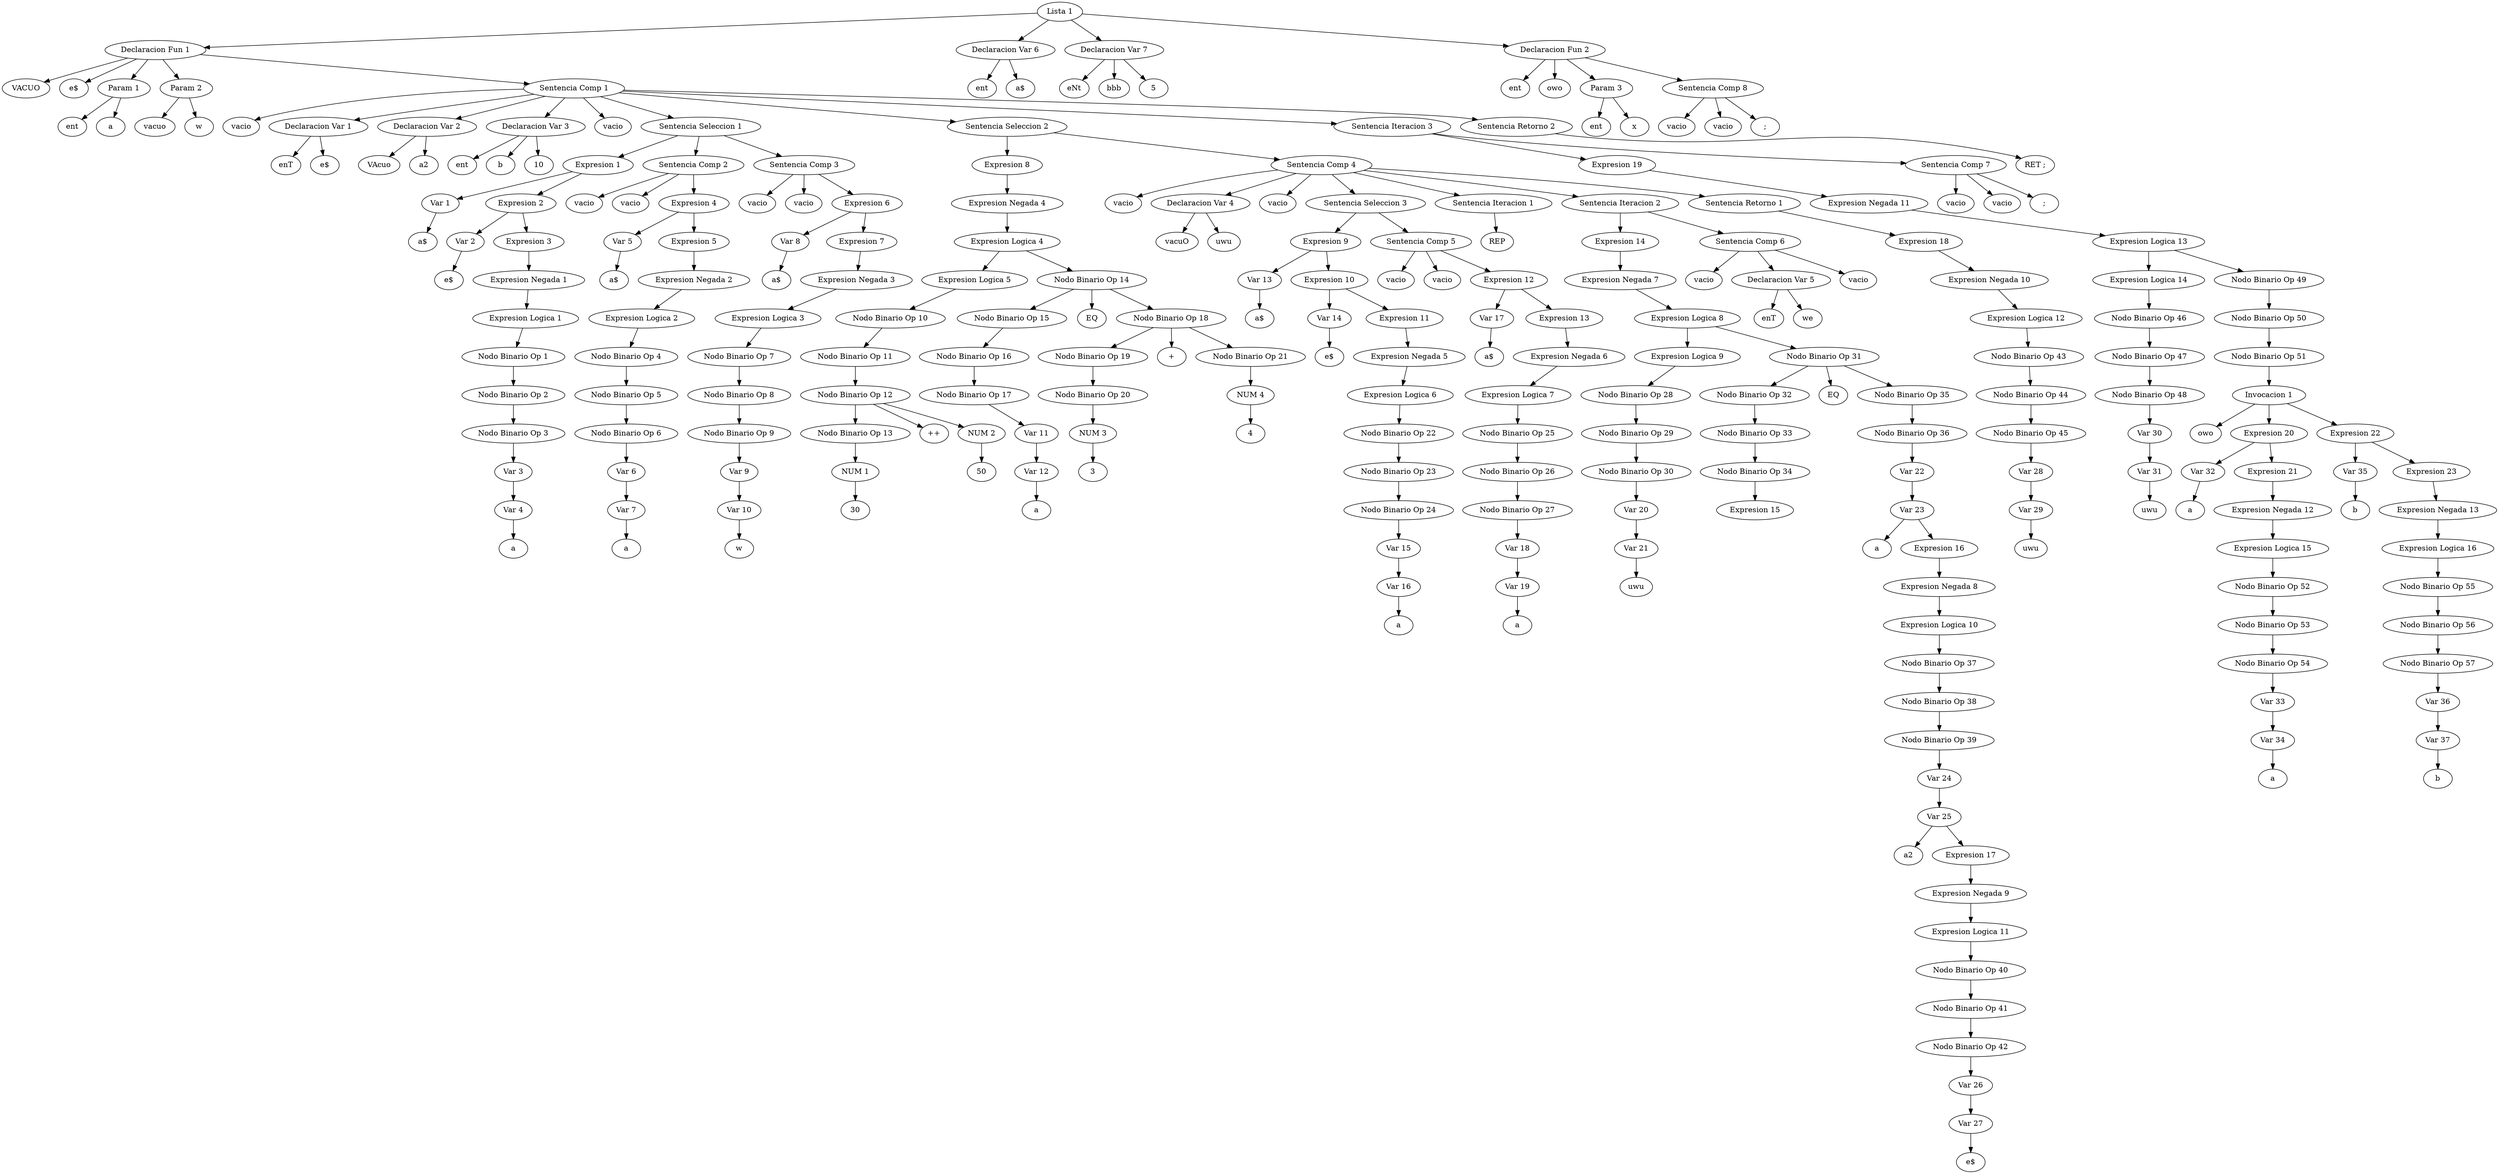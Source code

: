 digraph G {
	"Lista 1" -> "Declaracion Fun 1"
	1 [label="VACUO"]
	"Declaracion Fun 1" -> 1
	2 [label="e$"]
	"Declaracion Fun 1" -> 2
	"Declaracion Fun 1" -> "Param 1"
	3 [label="ent"]
	"Param 1" -> 3
	4 [label="a"]
	"Param 1" -> 4
	"Declaracion Fun 1" -> "Param 2"
	5 [label="vacuo"]
	"Param 2" -> 5
	6 [label="w"]
	"Param 2" -> 6
	"Declaracion Fun 1" -> "Sentencia Comp 1"
	7 [label="vacio"]
	"Sentencia Comp 1" -> 7
	"Sentencia Comp 1" -> "Declaracion Var 1"
	8 [label="enT"]
	"Declaracion Var 1" -> 8
	9 [label="e$"]
	"Declaracion Var 1" -> 9
	"Sentencia Comp 1" -> "Declaracion Var 2"
	10 [label="VAcuo"]
	"Declaracion Var 2" -> 10
	11 [label="a2"]
	"Declaracion Var 2" -> 11
	"Sentencia Comp 1" -> "Declaracion Var 3"
	12 [label="ent"]
	"Declaracion Var 3" -> 12
	13 [label="b"]
	"Declaracion Var 3" -> 13
	14 [label="10"]
	"Declaracion Var 3" -> 14
	15 [label="vacio"]
	"Sentencia Comp 1" -> 15
	"Sentencia Comp 1" -> "Sentencia Seleccion 1"
	"Sentencia Seleccion 1" -> "Expresion 1"
	"Expresion 1" -> "Var 1"
	16 [label="a$"]
	"Var 1" -> 16
	"Expresion 1" -> "Expresion 2"
	"Expresion 2" -> "Var 2"
	17 [label="e$"]
	"Var 2" -> 17
	"Expresion 2" -> "Expresion 3"
	"Expresion 3" -> "Expresion Negada 1"
	"Expresion Negada 1" -> "Expresion Logica 1"
	"Expresion Logica 1" -> "Nodo Binario Op 1"
	"Nodo Binario Op 1" -> "Nodo Binario Op 2"
	"Nodo Binario Op 2" -> "Nodo Binario Op 3"
	"Nodo Binario Op 3" -> "Var 3"
	"Var 3" -> "Var 4"
	18 [label="a"]
	"Var 4" -> 18
	"Sentencia Seleccion 1" -> "Sentencia Comp 2"
	19 [label="vacio"]
	"Sentencia Comp 2" -> 19
	20 [label="vacio"]
	"Sentencia Comp 2" -> 20
	"Sentencia Comp 2" -> "Expresion 4"
	"Expresion 4" -> "Var 5"
	21 [label="a$"]
	"Var 5" -> 21
	"Expresion 4" -> "Expresion 5"
	"Expresion 5" -> "Expresion Negada 2"
	"Expresion Negada 2" -> "Expresion Logica 2"
	"Expresion Logica 2" -> "Nodo Binario Op 4"
	"Nodo Binario Op 4" -> "Nodo Binario Op 5"
	"Nodo Binario Op 5" -> "Nodo Binario Op 6"
	"Nodo Binario Op 6" -> "Var 6"
	"Var 6" -> "Var 7"
	22 [label="a"]
	"Var 7" -> 22
	"Sentencia Seleccion 1" -> "Sentencia Comp 3"
	23 [label="vacio"]
	"Sentencia Comp 3" -> 23
	24 [label="vacio"]
	"Sentencia Comp 3" -> 24
	"Sentencia Comp 3" -> "Expresion 6"
	"Expresion 6" -> "Var 8"
	25 [label="a$"]
	"Var 8" -> 25
	"Expresion 6" -> "Expresion 7"
	"Expresion 7" -> "Expresion Negada 3"
	"Expresion Negada 3" -> "Expresion Logica 3"
	"Expresion Logica 3" -> "Nodo Binario Op 7"
	"Nodo Binario Op 7" -> "Nodo Binario Op 8"
	"Nodo Binario Op 8" -> "Nodo Binario Op 9"
	"Nodo Binario Op 9" -> "Var 9"
	"Var 9" -> "Var 10"
	26 [label="w"]
	"Var 10" -> 26
	"Sentencia Comp 1" -> "Sentencia Seleccion 2"
	"Sentencia Seleccion 2" -> "Expresion 8"
	"Expresion 8" -> "Expresion Negada 4"
	"Expresion Negada 4" -> "Expresion Logica 4"
	"Expresion Logica 4" -> "Expresion Logica 5"
	"Expresion Logica 5" -> "Nodo Binario Op 10"
	"Nodo Binario Op 10" -> "Nodo Binario Op 11"
	"Nodo Binario Op 11" -> "Nodo Binario Op 12"
	"Nodo Binario Op 12" -> "Nodo Binario Op 13"
	"Nodo Binario Op 13" -> "NUM 1"
	27 [label="30"]
	"NUM 1" -> 27
	28 [label="++"]
	"Nodo Binario Op 12" -> 28
	"Nodo Binario Op 12" -> "NUM 2"
	29 [label="50"]
	"NUM 2" -> 29
	"Expresion Logica 4" -> "Nodo Binario Op 14"
	"Nodo Binario Op 14" -> "Nodo Binario Op 15"
	"Nodo Binario Op 15" -> "Nodo Binario Op 16"
	"Nodo Binario Op 16" -> "Nodo Binario Op 17"
	"Nodo Binario Op 17" -> "Var 11"
	"Var 11" -> "Var 12"
	30 [label="a"]
	"Var 12" -> 30
	31 [label="EQ"]
	"Nodo Binario Op 14" -> 31
	"Nodo Binario Op 14" -> "Nodo Binario Op 18"
	"Nodo Binario Op 18" -> "Nodo Binario Op 19"
	"Nodo Binario Op 19" -> "Nodo Binario Op 20"
	"Nodo Binario Op 20" -> "NUM 3"
	32 [label="3"]
	"NUM 3" -> 32
	33 [label="+"]
	"Nodo Binario Op 18" -> 33
	"Nodo Binario Op 18" -> "Nodo Binario Op 21"
	"Nodo Binario Op 21" -> "NUM 4"
	34 [label="4"]
	"NUM 4" -> 34
	"Sentencia Seleccion 2" -> "Sentencia Comp 4"
	35 [label="vacio"]
	"Sentencia Comp 4" -> 35
	"Sentencia Comp 4" -> "Declaracion Var 4"
	36 [label="vacuO"]
	"Declaracion Var 4" -> 36
	37 [label="uwu"]
	"Declaracion Var 4" -> 37
	38 [label="vacio"]
	"Sentencia Comp 4" -> 38
	"Sentencia Comp 4" -> "Sentencia Seleccion 3"
	"Sentencia Seleccion 3" -> "Expresion 9"
	"Expresion 9" -> "Var 13"
	39 [label="a$"]
	"Var 13" -> 39
	"Expresion 9" -> "Expresion 10"
	"Expresion 10" -> "Var 14"
	40 [label="e$"]
	"Var 14" -> 40
	"Expresion 10" -> "Expresion 11"
	"Expresion 11" -> "Expresion Negada 5"
	"Expresion Negada 5" -> "Expresion Logica 6"
	"Expresion Logica 6" -> "Nodo Binario Op 22"
	"Nodo Binario Op 22" -> "Nodo Binario Op 23"
	"Nodo Binario Op 23" -> "Nodo Binario Op 24"
	"Nodo Binario Op 24" -> "Var 15"
	"Var 15" -> "Var 16"
	41 [label="a"]
	"Var 16" -> 41
	"Sentencia Seleccion 3" -> "Sentencia Comp 5"
	42 [label="vacio"]
	"Sentencia Comp 5" -> 42
	43 [label="vacio"]
	"Sentencia Comp 5" -> 43
	"Sentencia Comp 5" -> "Expresion 12"
	"Expresion 12" -> "Var 17"
	44 [label="a$"]
	"Var 17" -> 44
	"Expresion 12" -> "Expresion 13"
	"Expresion 13" -> "Expresion Negada 6"
	"Expresion Negada 6" -> "Expresion Logica 7"
	"Expresion Logica 7" -> "Nodo Binario Op 25"
	"Nodo Binario Op 25" -> "Nodo Binario Op 26"
	"Nodo Binario Op 26" -> "Nodo Binario Op 27"
	"Nodo Binario Op 27" -> "Var 18"
	"Var 18" -> "Var 19"
	45 [label="a"]
	"Var 19" -> 45
	"Sentencia Comp 4" -> "Sentencia Iteracion 1"
	46 [label="REP"]
	"Sentencia Iteracion 1" -> 46
	"Sentencia Comp 4" -> "Sentencia Iteracion 2"
	"Sentencia Iteracion 2" -> "Expresion 14"
	"Expresion 14" -> "Expresion Negada 7"
	"Expresion Negada 7" -> "Expresion Logica 8"
	"Expresion Logica 8" -> "Expresion Logica 9"
	"Expresion Logica 9" -> "Nodo Binario Op 28"
	"Nodo Binario Op 28" -> "Nodo Binario Op 29"
	"Nodo Binario Op 29" -> "Nodo Binario Op 30"
	"Nodo Binario Op 30" -> "Var 20"
	"Var 20" -> "Var 21"
	47 [label="uwu"]
	"Var 21" -> 47
	"Expresion Logica 8" -> "Nodo Binario Op 31"
	"Nodo Binario Op 31" -> "Nodo Binario Op 32"
	"Nodo Binario Op 32" -> "Nodo Binario Op 33"
	"Nodo Binario Op 33" -> "Nodo Binario Op 34"
	"Nodo Binario Op 34" -> "Expresion 15"
	48 [label="EQ"]
	"Nodo Binario Op 31" -> 48
	"Nodo Binario Op 31" -> "Nodo Binario Op 35"
	"Nodo Binario Op 35" -> "Nodo Binario Op 36"
	"Nodo Binario Op 36" -> "Var 22"
	"Var 22" -> "Var 23"
	49 [label="a"]
	"Var 23" -> 49
	"Var 23" -> "Expresion 16"
	"Expresion 16" -> "Expresion Negada 8"
	"Expresion Negada 8" -> "Expresion Logica 10"
	"Expresion Logica 10" -> "Nodo Binario Op 37"
	"Nodo Binario Op 37" -> "Nodo Binario Op 38"
	"Nodo Binario Op 38" -> "Nodo Binario Op 39"
	"Nodo Binario Op 39" -> "Var 24"
	"Var 24" -> "Var 25"
	50 [label="a2"]
	"Var 25" -> 50
	"Var 25" -> "Expresion 17"
	"Expresion 17" -> "Expresion Negada 9"
	"Expresion Negada 9" -> "Expresion Logica 11"
	"Expresion Logica 11" -> "Nodo Binario Op 40"
	"Nodo Binario Op 40" -> "Nodo Binario Op 41"
	"Nodo Binario Op 41" -> "Nodo Binario Op 42"
	"Nodo Binario Op 42" -> "Var 26"
	"Var 26" -> "Var 27"
	51 [label="e$"]
	"Var 27" -> 51
	"Sentencia Iteracion 2" -> "Sentencia Comp 6"
	52 [label="vacio"]
	"Sentencia Comp 6" -> 52
	"Sentencia Comp 6" -> "Declaracion Var 5"
	53 [label="enT"]
	"Declaracion Var 5" -> 53
	54 [label="we"]
	"Declaracion Var 5" -> 54
	55 [label="vacio"]
	"Sentencia Comp 6" -> 55
	"Sentencia Comp 4" -> "Sentencia Retorno 1"
	"Sentencia Retorno 1" -> "Expresion 18"
	"Expresion 18" -> "Expresion Negada 10"
	"Expresion Negada 10" -> "Expresion Logica 12"
	"Expresion Logica 12" -> "Nodo Binario Op 43"
	"Nodo Binario Op 43" -> "Nodo Binario Op 44"
	"Nodo Binario Op 44" -> "Nodo Binario Op 45"
	"Nodo Binario Op 45" -> "Var 28"
	"Var 28" -> "Var 29"
	56 [label="uwu"]
	"Var 29" -> 56
	"Sentencia Comp 1" -> "Sentencia Iteracion 3"
	"Sentencia Iteracion 3" -> "Expresion 19"
	"Expresion 19" -> "Expresion Negada 11"
	"Expresion Negada 11" -> "Expresion Logica 13"
	"Expresion Logica 13" -> "Expresion Logica 14"
	"Expresion Logica 14" -> "Nodo Binario Op 46"
	"Nodo Binario Op 46" -> "Nodo Binario Op 47"
	"Nodo Binario Op 47" -> "Nodo Binario Op 48"
	"Nodo Binario Op 48" -> "Var 30"
	"Var 30" -> "Var 31"
	57 [label="uwu"]
	"Var 31" -> 57
	"Expresion Logica 13" -> "Nodo Binario Op 49"
	"Nodo Binario Op 49" -> "Nodo Binario Op 50"
	"Nodo Binario Op 50" -> "Nodo Binario Op 51"
	"Nodo Binario Op 51" -> "Invocacion 1"
	58 [label="owo"]
	"Invocacion 1" -> 58
	"Invocacion 1" -> "Expresion 20"
	"Expresion 20" -> "Var 32"
	59 [label="a"]
	"Var 32" -> 59
	"Expresion 20" -> "Expresion 21"
	"Expresion 21" -> "Expresion Negada 12"
	"Expresion Negada 12" -> "Expresion Logica 15"
	"Expresion Logica 15" -> "Nodo Binario Op 52"
	"Nodo Binario Op 52" -> "Nodo Binario Op 53"
	"Nodo Binario Op 53" -> "Nodo Binario Op 54"
	"Nodo Binario Op 54" -> "Var 33"
	"Var 33" -> "Var 34"
	60 [label="a"]
	"Var 34" -> 60
	"Invocacion 1" -> "Expresion 22"
	"Expresion 22" -> "Var 35"
	61 [label="b"]
	"Var 35" -> 61
	"Expresion 22" -> "Expresion 23"
	"Expresion 23" -> "Expresion Negada 13"
	"Expresion Negada 13" -> "Expresion Logica 16"
	"Expresion Logica 16" -> "Nodo Binario Op 55"
	"Nodo Binario Op 55" -> "Nodo Binario Op 56"
	"Nodo Binario Op 56" -> "Nodo Binario Op 57"
	"Nodo Binario Op 57" -> "Var 36"
	"Var 36" -> "Var 37"
	62 [label="b"]
	"Var 37" -> 62
	"Sentencia Iteracion 3" -> "Sentencia Comp 7"
	63 [label="vacio"]
	"Sentencia Comp 7" -> 63
	64 [label="vacio"]
	"Sentencia Comp 7" -> 64
	65 [label=";"]
	"Sentencia Comp 7" -> 65
	"Sentencia Comp 1" -> "Sentencia Retorno 2"
	66 [label="RET ;"]
	"Sentencia Retorno 2" -> 66
	"Lista 1" -> "Declaracion Var 6"
	67 [label="ent"]
	"Declaracion Var 6" -> 67
	68 [label="a$"]
	"Declaracion Var 6" -> 68
	"Lista 1" -> "Declaracion Var 7"
	69 [label="eNt"]
	"Declaracion Var 7" -> 69
	70 [label="bbb"]
	"Declaracion Var 7" -> 70
	71 [label="5"]
	"Declaracion Var 7" -> 71
	"Lista 1" -> "Declaracion Fun 2"
	72 [label="ent"]
	"Declaracion Fun 2" -> 72
	73 [label="owo"]
	"Declaracion Fun 2" -> 73
	"Declaracion Fun 2" -> "Param 3"
	74 [label="ent"]
	"Param 3" -> 74
	75 [label="x"]
	"Param 3" -> 75
	"Declaracion Fun 2" -> "Sentencia Comp 8"
	76 [label="vacio"]
	"Sentencia Comp 8" -> 76
	77 [label="vacio"]
	"Sentencia Comp 8" -> 77
	78 [label=";"]
	"Sentencia Comp 8" -> 78
}